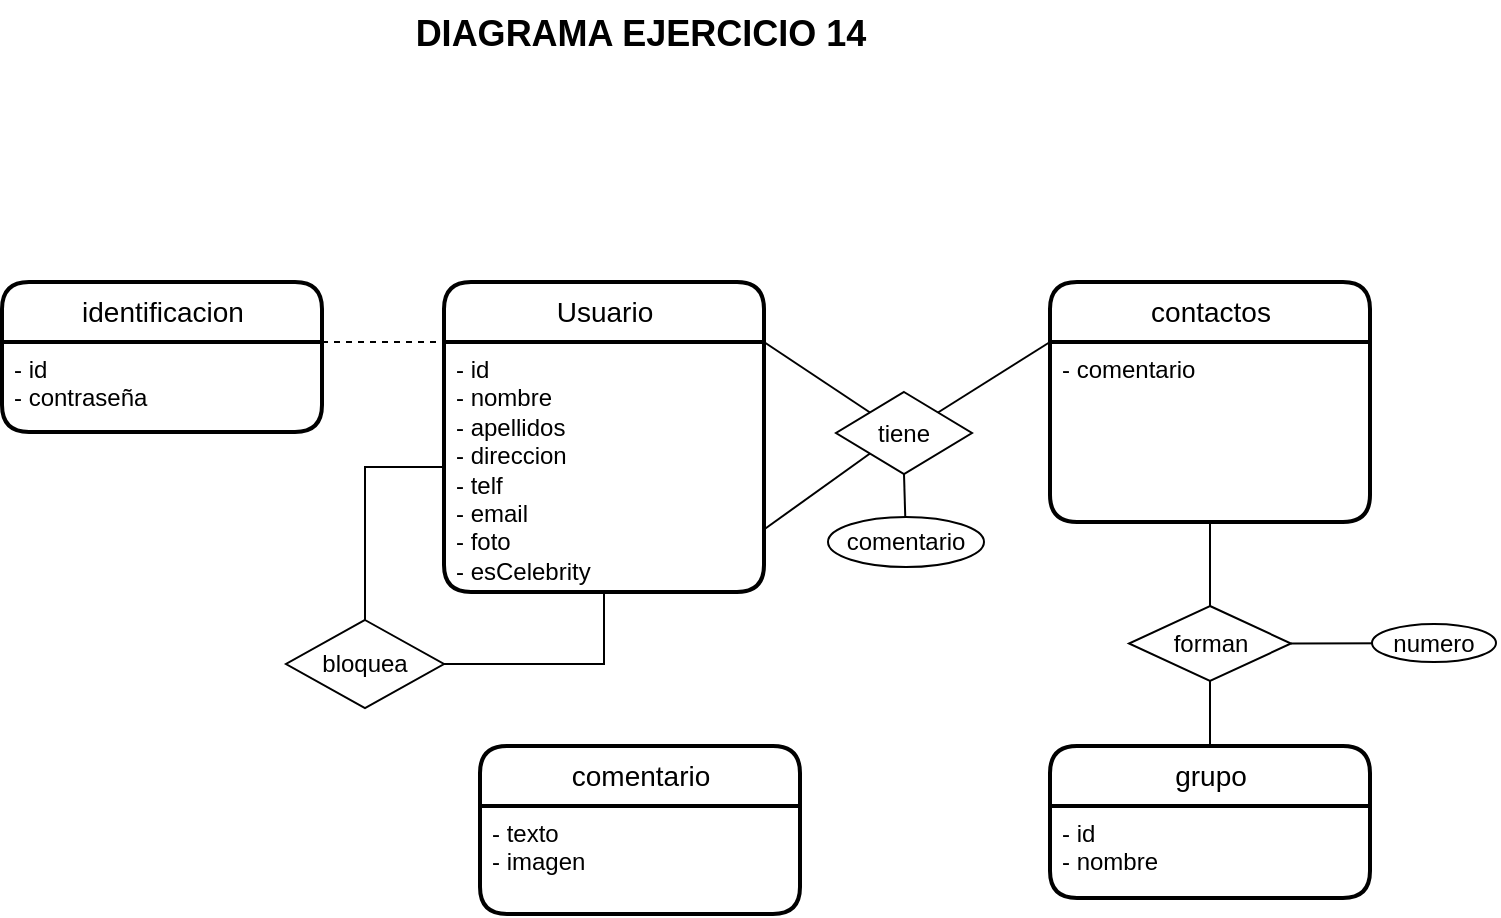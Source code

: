<mxfile version="20.1.4" type="github">
  <diagram id="de_LYISgIIchoo5fyhp9" name="Página-1">
    <mxGraphModel dx="836" dy="438" grid="0" gridSize="10" guides="1" tooltips="1" connect="1" arrows="1" fold="1" page="1" pageScale="1" pageWidth="1169" pageHeight="827" math="0" shadow="0">
      <root>
        <mxCell id="0" />
        <mxCell id="1" parent="0" />
        <mxCell id="PBVKWMQjdsDECzsTSPqI-1" value="Usuario" style="swimlane;childLayout=stackLayout;horizontal=1;startSize=30;horizontalStack=0;rounded=1;fontSize=14;fontStyle=0;strokeWidth=2;resizeParent=0;resizeLast=1;shadow=0;dashed=0;align=center;html=1;" parent="1" vertex="1">
          <mxGeometry x="459" y="178" width="160" height="155" as="geometry" />
        </mxCell>
        <mxCell id="PBVKWMQjdsDECzsTSPqI-2" value="&lt;div&gt;- id&lt;/div&gt;&lt;div&gt;- nombre&lt;/div&gt;&lt;div&gt;- apellidos&lt;/div&gt;&lt;div&gt;- direccion&lt;/div&gt;&lt;div&gt;- telf&lt;/div&gt;&lt;div&gt;- email&lt;/div&gt;&lt;div&gt;- foto&lt;/div&gt;&lt;div&gt;- esCelebrity&lt;br&gt;&lt;/div&gt;&lt;div&gt;&lt;br&gt;&lt;/div&gt;" style="align=left;strokeColor=none;fillColor=none;spacingLeft=4;fontSize=12;verticalAlign=top;resizable=0;rotatable=0;part=1;html=1;" parent="PBVKWMQjdsDECzsTSPqI-1" vertex="1">
          <mxGeometry y="30" width="160" height="125" as="geometry" />
        </mxCell>
        <mxCell id="PBVKWMQjdsDECzsTSPqI-3" value="identificacion" style="swimlane;childLayout=stackLayout;horizontal=1;startSize=30;horizontalStack=0;rounded=1;fontSize=14;fontStyle=0;strokeWidth=2;resizeParent=0;resizeLast=1;shadow=0;dashed=0;align=center;html=1;" parent="1" vertex="1">
          <mxGeometry x="238" y="178" width="160" height="75" as="geometry" />
        </mxCell>
        <mxCell id="PBVKWMQjdsDECzsTSPqI-4" value="&lt;div&gt;- id&lt;/div&gt;&lt;div&gt;- contraseña&lt;br&gt;&lt;/div&gt;" style="align=left;strokeColor=none;fillColor=none;spacingLeft=4;fontSize=12;verticalAlign=top;resizable=0;rotatable=0;part=1;html=1;" parent="PBVKWMQjdsDECzsTSPqI-3" vertex="1">
          <mxGeometry y="30" width="160" height="45" as="geometry" />
        </mxCell>
        <mxCell id="PBVKWMQjdsDECzsTSPqI-5" value="contactos" style="swimlane;childLayout=stackLayout;horizontal=1;startSize=30;horizontalStack=0;rounded=1;fontSize=14;fontStyle=0;strokeWidth=2;resizeParent=0;resizeLast=1;shadow=0;dashed=0;align=center;html=1;" parent="1" vertex="1">
          <mxGeometry x="762" y="178" width="160" height="120" as="geometry" />
        </mxCell>
        <mxCell id="PBVKWMQjdsDECzsTSPqI-6" value="- comentario" style="align=left;strokeColor=none;fillColor=none;spacingLeft=4;fontSize=12;verticalAlign=top;resizable=0;rotatable=0;part=1;html=1;" parent="PBVKWMQjdsDECzsTSPqI-5" vertex="1">
          <mxGeometry y="30" width="160" height="90" as="geometry" />
        </mxCell>
        <mxCell id="PBVKWMQjdsDECzsTSPqI-7" value="comentario" style="swimlane;childLayout=stackLayout;horizontal=1;startSize=30;horizontalStack=0;rounded=1;fontSize=14;fontStyle=0;strokeWidth=2;resizeParent=0;resizeLast=1;shadow=0;dashed=0;align=center;html=1;" parent="1" vertex="1">
          <mxGeometry x="477" y="410" width="160" height="84" as="geometry" />
        </mxCell>
        <mxCell id="PBVKWMQjdsDECzsTSPqI-8" value="&lt;div&gt;- texto&lt;/div&gt;&lt;div&gt;- imagen&lt;br&gt;&lt;/div&gt;" style="align=left;strokeColor=none;fillColor=none;spacingLeft=4;fontSize=12;verticalAlign=top;resizable=0;rotatable=0;part=1;html=1;" parent="PBVKWMQjdsDECzsTSPqI-7" vertex="1">
          <mxGeometry y="30" width="160" height="54" as="geometry" />
        </mxCell>
        <mxCell id="PBVKWMQjdsDECzsTSPqI-12" value="" style="endArrow=none;html=1;rounded=0;exitX=1;exitY=0;exitDx=0;exitDy=0;entryX=0;entryY=0;entryDx=0;entryDy=0;dashed=1;" parent="1" source="PBVKWMQjdsDECzsTSPqI-4" target="PBVKWMQjdsDECzsTSPqI-2" edge="1">
          <mxGeometry relative="1" as="geometry">
            <mxPoint x="333" y="327" as="sourcePoint" />
            <mxPoint x="493" y="327" as="targetPoint" />
          </mxGeometry>
        </mxCell>
        <mxCell id="PBVKWMQjdsDECzsTSPqI-17" value="bloquea" style="shape=rhombus;perimeter=rhombusPerimeter;whiteSpace=wrap;html=1;align=center;" parent="1" vertex="1">
          <mxGeometry x="380" y="347" width="79" height="44" as="geometry" />
        </mxCell>
        <mxCell id="PBVKWMQjdsDECzsTSPqI-22" value="" style="endArrow=none;html=1;rounded=0;exitX=0;exitY=1;exitDx=0;exitDy=0;entryX=1;entryY=0.75;entryDx=0;entryDy=0;startArrow=none;" parent="1" source="PBVKWMQjdsDECzsTSPqI-23" target="PBVKWMQjdsDECzsTSPqI-2" edge="1">
          <mxGeometry relative="1" as="geometry">
            <mxPoint x="561" y="327" as="sourcePoint" />
            <mxPoint x="721" y="327" as="targetPoint" />
          </mxGeometry>
        </mxCell>
        <mxCell id="PBVKWMQjdsDECzsTSPqI-23" value="tiene" style="shape=rhombus;perimeter=rhombusPerimeter;whiteSpace=wrap;html=1;align=center;" parent="1" vertex="1">
          <mxGeometry x="655" y="233" width="68" height="41" as="geometry" />
        </mxCell>
        <mxCell id="PBVKWMQjdsDECzsTSPqI-25" value="" style="endArrow=none;html=1;rounded=0;exitX=1;exitY=0;exitDx=0;exitDy=0;entryX=0;entryY=0;entryDx=0;entryDy=0;" parent="1" source="PBVKWMQjdsDECzsTSPqI-2" target="PBVKWMQjdsDECzsTSPqI-23" edge="1">
          <mxGeometry relative="1" as="geometry">
            <mxPoint x="619" y="275.5" as="sourcePoint" />
            <mxPoint x="750" y="258.97" as="targetPoint" />
          </mxGeometry>
        </mxCell>
        <mxCell id="PBVKWMQjdsDECzsTSPqI-26" value="grupo" style="swimlane;childLayout=stackLayout;horizontal=1;startSize=30;horizontalStack=0;rounded=1;fontSize=14;fontStyle=0;strokeWidth=2;resizeParent=0;resizeLast=1;shadow=0;dashed=0;align=center;html=1;" parent="1" vertex="1">
          <mxGeometry x="762" y="410" width="160" height="76" as="geometry" />
        </mxCell>
        <mxCell id="PBVKWMQjdsDECzsTSPqI-27" value="&lt;div&gt;- id&lt;/div&gt;&lt;div&gt;- nombre&lt;/div&gt;&lt;div&gt;&lt;br&gt;&lt;/div&gt;" style="align=left;strokeColor=none;fillColor=none;spacingLeft=4;fontSize=12;verticalAlign=top;resizable=0;rotatable=0;part=1;html=1;" parent="PBVKWMQjdsDECzsTSPqI-26" vertex="1">
          <mxGeometry y="30" width="160" height="46" as="geometry" />
        </mxCell>
        <mxCell id="PBVKWMQjdsDECzsTSPqI-28" value="" style="endArrow=none;html=1;rounded=0;entryX=0.5;entryY=0;entryDx=0;entryDy=0;exitX=0.5;exitY=1;exitDx=0;exitDy=0;" parent="1" source="PBVKWMQjdsDECzsTSPqI-6" target="PBVKWMQjdsDECzsTSPqI-29" edge="1">
          <mxGeometry relative="1" as="geometry">
            <mxPoint x="561" y="327" as="sourcePoint" />
            <mxPoint x="721" y="327" as="targetPoint" />
          </mxGeometry>
        </mxCell>
        <mxCell id="PBVKWMQjdsDECzsTSPqI-29" value="forman" style="shape=rhombus;perimeter=rhombusPerimeter;whiteSpace=wrap;html=1;align=center;" parent="1" vertex="1">
          <mxGeometry x="801.5" y="340" width="81" height="37.5" as="geometry" />
        </mxCell>
        <mxCell id="PBVKWMQjdsDECzsTSPqI-30" value="" style="endArrow=none;html=1;rounded=0;startArrow=none;exitX=0.5;exitY=1;exitDx=0;exitDy=0;" parent="1" source="PBVKWMQjdsDECzsTSPqI-23" target="PBVKWMQjdsDECzsTSPqI-31" edge="1">
          <mxGeometry relative="1" as="geometry">
            <mxPoint x="684" y="274" as="sourcePoint" />
            <mxPoint x="672" y="310" as="targetPoint" />
          </mxGeometry>
        </mxCell>
        <mxCell id="PBVKWMQjdsDECzsTSPqI-31" value="comentario" style="ellipse;whiteSpace=wrap;html=1;align=center;" parent="1" vertex="1">
          <mxGeometry x="651" y="295.5" width="78" height="25" as="geometry" />
        </mxCell>
        <mxCell id="PBVKWMQjdsDECzsTSPqI-33" value="" style="endArrow=none;html=1;rounded=0;entryX=1;entryY=0.5;entryDx=0;entryDy=0;exitX=1;exitY=0.5;exitDx=0;exitDy=0;" parent="1" source="PBVKWMQjdsDECzsTSPqI-34" target="PBVKWMQjdsDECzsTSPqI-29" edge="1">
          <mxGeometry relative="1" as="geometry">
            <mxPoint x="754" y="364" as="sourcePoint" />
            <mxPoint x="721" y="377" as="targetPoint" />
          </mxGeometry>
        </mxCell>
        <mxCell id="PBVKWMQjdsDECzsTSPqI-34" value="numero" style="ellipse;whiteSpace=wrap;html=1;align=center;" parent="1" vertex="1">
          <mxGeometry x="923" y="349" width="62" height="19" as="geometry" />
        </mxCell>
        <mxCell id="dWV7pXnW7LMgzAc0Lrru-1" value="&lt;font style=&quot;font-size: 18px;&quot;&gt;&lt;b&gt;DIAGRAMA EJERCICIO 14&lt;/b&gt;&lt;/font&gt;" style="text;html=1;align=center;verticalAlign=middle;resizable=0;points=[];autosize=1;strokeColor=none;fillColor=none;" vertex="1" parent="1">
          <mxGeometry x="435" y="37" width="244" height="34" as="geometry" />
        </mxCell>
        <mxCell id="dWV7pXnW7LMgzAc0Lrru-2" value="" style="endArrow=none;html=1;rounded=0;exitX=1;exitY=0;exitDx=0;exitDy=0;entryX=0;entryY=0;entryDx=0;entryDy=0;" edge="1" parent="1" source="PBVKWMQjdsDECzsTSPqI-23" target="PBVKWMQjdsDECzsTSPqI-6">
          <mxGeometry relative="1" as="geometry">
            <mxPoint x="714" y="173" as="sourcePoint" />
            <mxPoint x="767" y="208.25" as="targetPoint" />
          </mxGeometry>
        </mxCell>
        <mxCell id="dWV7pXnW7LMgzAc0Lrru-4" value="" style="endArrow=none;html=1;rounded=0;entryX=0.5;entryY=0;entryDx=0;entryDy=0;exitX=0.5;exitY=1;exitDx=0;exitDy=0;" edge="1" parent="1" source="PBVKWMQjdsDECzsTSPqI-29" target="PBVKWMQjdsDECzsTSPqI-26">
          <mxGeometry relative="1" as="geometry">
            <mxPoint x="852" y="308" as="sourcePoint" />
            <mxPoint x="845" y="350" as="targetPoint" />
          </mxGeometry>
        </mxCell>
        <mxCell id="dWV7pXnW7LMgzAc0Lrru-5" value="" style="endArrow=none;html=1;rounded=0;fontSize=18;exitX=1;exitY=0.5;exitDx=0;exitDy=0;entryX=0.5;entryY=1;entryDx=0;entryDy=0;edgeStyle=orthogonalEdgeStyle;" edge="1" parent="1" source="PBVKWMQjdsDECzsTSPqI-17" target="PBVKWMQjdsDECzsTSPqI-1">
          <mxGeometry width="50" height="50" relative="1" as="geometry">
            <mxPoint x="514" y="391" as="sourcePoint" />
            <mxPoint x="564" y="341" as="targetPoint" />
          </mxGeometry>
        </mxCell>
        <mxCell id="dWV7pXnW7LMgzAc0Lrru-6" value="" style="endArrow=none;html=1;rounded=0;fontSize=18;exitX=0.5;exitY=0;exitDx=0;exitDy=0;entryX=0;entryY=0.5;entryDx=0;entryDy=0;edgeStyle=orthogonalEdgeStyle;" edge="1" parent="1" source="PBVKWMQjdsDECzsTSPqI-17" target="PBVKWMQjdsDECzsTSPqI-2">
          <mxGeometry width="50" height="50" relative="1" as="geometry">
            <mxPoint x="412" y="331" as="sourcePoint" />
            <mxPoint x="462" y="281" as="targetPoint" />
          </mxGeometry>
        </mxCell>
      </root>
    </mxGraphModel>
  </diagram>
</mxfile>
